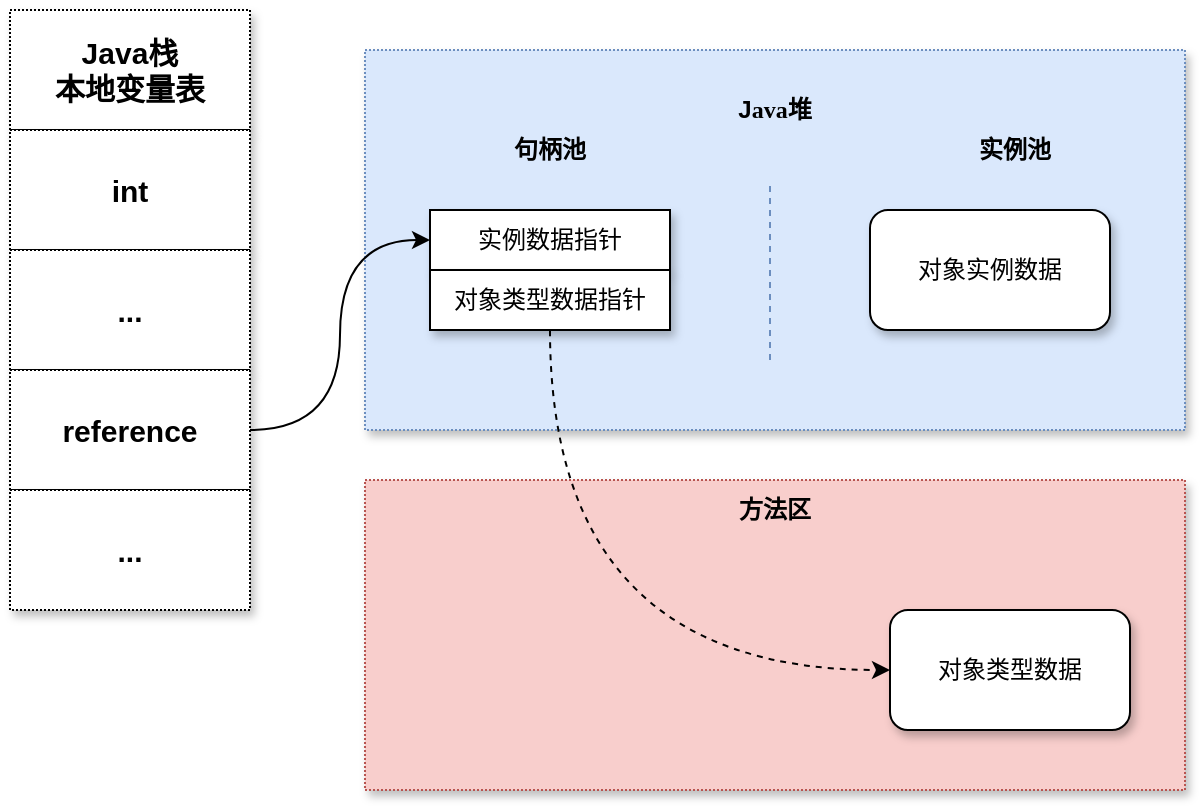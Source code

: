 <mxfile version="12.4.8" type="device"><diagram id="hn0ENVaP3YgpspvBjUbE" name="第 1 页"><mxGraphModel dx="979" dy="602" grid="1" gridSize="10" guides="1" tooltips="1" connect="1" arrows="1" fold="1" page="1" pageScale="1" pageWidth="827" pageHeight="1169" math="0" shadow="0"><root><mxCell id="0"/><mxCell id="1" parent="0"/><mxCell id="Cl_G39m0Bvt00T1UuBmR-29" value="" style="rounded=0;whiteSpace=wrap;html=1;shadow=1;dashed=1;dashPattern=1 1;fontSize=15;fillColor=#f8cecc;strokeColor=#b85450;" vertex="1" parent="1"><mxGeometry x="257.5" y="325" width="410" height="155" as="geometry"/></mxCell><mxCell id="Cl_G39m0Bvt00T1UuBmR-22" value="" style="rounded=0;whiteSpace=wrap;html=1;shadow=1;dashed=1;dashPattern=1 1;fontSize=15;fillColor=#dae8fc;strokeColor=#6c8ebf;" vertex="1" parent="1"><mxGeometry x="257.5" y="110" width="410" height="190" as="geometry"/></mxCell><mxCell id="Cl_G39m0Bvt00T1UuBmR-6" value="Java栈&lt;br style=&quot;font-size: 15px;&quot;&gt;本地变量表" style="rounded=0;whiteSpace=wrap;html=1;shadow=1;dashed=1;dashPattern=1 1;fontSize=15;fontStyle=1" vertex="1" parent="1"><mxGeometry x="80" y="90" width="120" height="60" as="geometry"/></mxCell><mxCell id="Cl_G39m0Bvt00T1UuBmR-7" value="int" style="rounded=0;whiteSpace=wrap;html=1;shadow=1;dashed=1;dashPattern=1 1;fontSize=15;fontStyle=1" vertex="1" parent="1"><mxGeometry x="80" y="150" width="120" height="60" as="geometry"/></mxCell><mxCell id="Cl_G39m0Bvt00T1UuBmR-8" value="..." style="rounded=0;whiteSpace=wrap;html=1;shadow=1;dashed=1;dashPattern=1 1;fontSize=15;fontStyle=1" vertex="1" parent="1"><mxGeometry x="80" y="210" width="120" height="60" as="geometry"/></mxCell><mxCell id="Cl_G39m0Bvt00T1UuBmR-21" value="" style="edgeStyle=orthogonalEdgeStyle;orthogonalLoop=1;jettySize=auto;html=1;fontSize=15;curved=1;entryX=0;entryY=0.5;entryDx=0;entryDy=0;" edge="1" parent="1" source="Cl_G39m0Bvt00T1UuBmR-9" target="Cl_G39m0Bvt00T1UuBmR-16"><mxGeometry relative="1" as="geometry"><mxPoint x="280" y="300.0" as="targetPoint"/></mxGeometry></mxCell><mxCell id="Cl_G39m0Bvt00T1UuBmR-9" value="reference" style="rounded=0;whiteSpace=wrap;html=1;shadow=1;dashed=1;dashPattern=1 1;fontSize=15;fontStyle=1" vertex="1" parent="1"><mxGeometry x="80" y="270" width="120" height="60" as="geometry"/></mxCell><mxCell id="Cl_G39m0Bvt00T1UuBmR-11" value="..." style="rounded=0;whiteSpace=wrap;html=1;shadow=1;dashed=1;dashPattern=1 1;fontSize=15;fontStyle=1" vertex="1" parent="1"><mxGeometry x="80" y="330" width="120" height="60" as="geometry"/></mxCell><mxCell id="Cl_G39m0Bvt00T1UuBmR-14" value="&lt;b&gt;句柄池&lt;/b&gt;" style="text;html=1;strokeColor=none;fillColor=none;align=center;verticalAlign=middle;whiteSpace=wrap;rounded=1;shadow=1;" vertex="1" parent="1"><mxGeometry x="330" y="150" width="40" height="20" as="geometry"/></mxCell><mxCell id="Cl_G39m0Bvt00T1UuBmR-16" value="&lt;font style=&quot;font-size: 12px&quot;&gt;实例数据指针&lt;/font&gt;" style="rounded=0;whiteSpace=wrap;html=1;shadow=1;" vertex="1" parent="1"><mxGeometry x="290" y="190" width="120" height="30" as="geometry"/></mxCell><mxCell id="Cl_G39m0Bvt00T1UuBmR-31" value="" style="edgeStyle=orthogonalEdgeStyle;curved=1;orthogonalLoop=1;jettySize=auto;html=1;dashed=1;strokeColor=#000000;fontSize=15;entryX=0;entryY=0.5;entryDx=0;entryDy=0;" edge="1" parent="1" source="Cl_G39m0Bvt00T1UuBmR-17" target="Cl_G39m0Bvt00T1UuBmR-19"><mxGeometry relative="1" as="geometry"><Array as="points"><mxPoint x="350" y="420"/></Array></mxGeometry></mxCell><mxCell id="Cl_G39m0Bvt00T1UuBmR-17" value="对象类型数据指针" style="rounded=0;whiteSpace=wrap;html=1;shadow=1;" vertex="1" parent="1"><mxGeometry x="290" y="220" width="120" height="30" as="geometry"/></mxCell><mxCell id="Cl_G39m0Bvt00T1UuBmR-18" value="对象实例数据&lt;span style=&quot;color: rgba(0 , 0 , 0 , 0) ; font-family: monospace ; font-size: 0px ; white-space: nowrap&quot;&gt;%3CmxGraphModel%3E%3Croot%3E%3CmxCell%20id%3D%220%22%2F%3E%3CmxCell%20id%3D%221%22%20parent%3D%220%22%2F%3E%3CmxCell%20id%3D%222%22%20value%3D%22%E5%AE%9E%E4%BE%8B%E6%95%B0%E6%8D%AE%E6%8C%87%E9%92%88%22%20style%3D%22rounded%3D0%3BwhiteSpace%3Dwrap%3Bhtml%3D1%3B%22%20vertex%3D%221%22%20parent%3D%221%22%3E%3CmxGeometry%20x%3D%22280%22%20y%3D%22180%22%20width%3D%22120%22%20height%3D%2260%22%20as%3D%22geometry%22%2F%3E%3C%2FmxCell%3E%3C%2Froot%3E%3C%2FmxGraphModel%3E&lt;/span&gt;" style="rounded=1;whiteSpace=wrap;html=1;shadow=1;" vertex="1" parent="1"><mxGeometry x="510" y="190" width="120" height="60" as="geometry"/></mxCell><mxCell id="Cl_G39m0Bvt00T1UuBmR-19" value="对象类型数据" style="rounded=1;whiteSpace=wrap;html=1;shadow=1;" vertex="1" parent="1"><mxGeometry x="520" y="390" width="120" height="60" as="geometry"/></mxCell><mxCell id="Cl_G39m0Bvt00T1UuBmR-23" value="&lt;b&gt;J&lt;font face=&quot;Comic Sans MS&quot;&gt;ava&lt;/font&gt;堆&lt;/b&gt;" style="text;html=1;strokeColor=none;fillColor=none;align=center;verticalAlign=middle;whiteSpace=wrap;rounded=1;shadow=1;" vertex="1" parent="1"><mxGeometry x="430" y="130" width="65" height="20" as="geometry"/></mxCell><mxCell id="Cl_G39m0Bvt00T1UuBmR-24" value="&lt;b&gt;实例池&lt;/b&gt;" style="text;html=1;strokeColor=none;fillColor=none;align=center;verticalAlign=middle;whiteSpace=wrap;rounded=1;shadow=1;" vertex="1" parent="1"><mxGeometry x="550" y="150" width="65" height="20" as="geometry"/></mxCell><mxCell id="Cl_G39m0Bvt00T1UuBmR-28" value="" style="endArrow=none;html=1;fontSize=15;strokeColor=#6c8ebf;dashed=1;fillColor=#dae8fc;" edge="1" parent="1"><mxGeometry width="50" height="50" relative="1" as="geometry"><mxPoint x="460" y="265" as="sourcePoint"/><mxPoint x="460" y="175" as="targetPoint"/></mxGeometry></mxCell><mxCell id="Cl_G39m0Bvt00T1UuBmR-30" value="&lt;b&gt;方法区&lt;/b&gt;" style="text;html=1;strokeColor=none;fillColor=none;align=center;verticalAlign=middle;whiteSpace=wrap;rounded=1;shadow=1;" vertex="1" parent="1"><mxGeometry x="430" y="330" width="65" height="20" as="geometry"/></mxCell></root></mxGraphModel></diagram></mxfile>